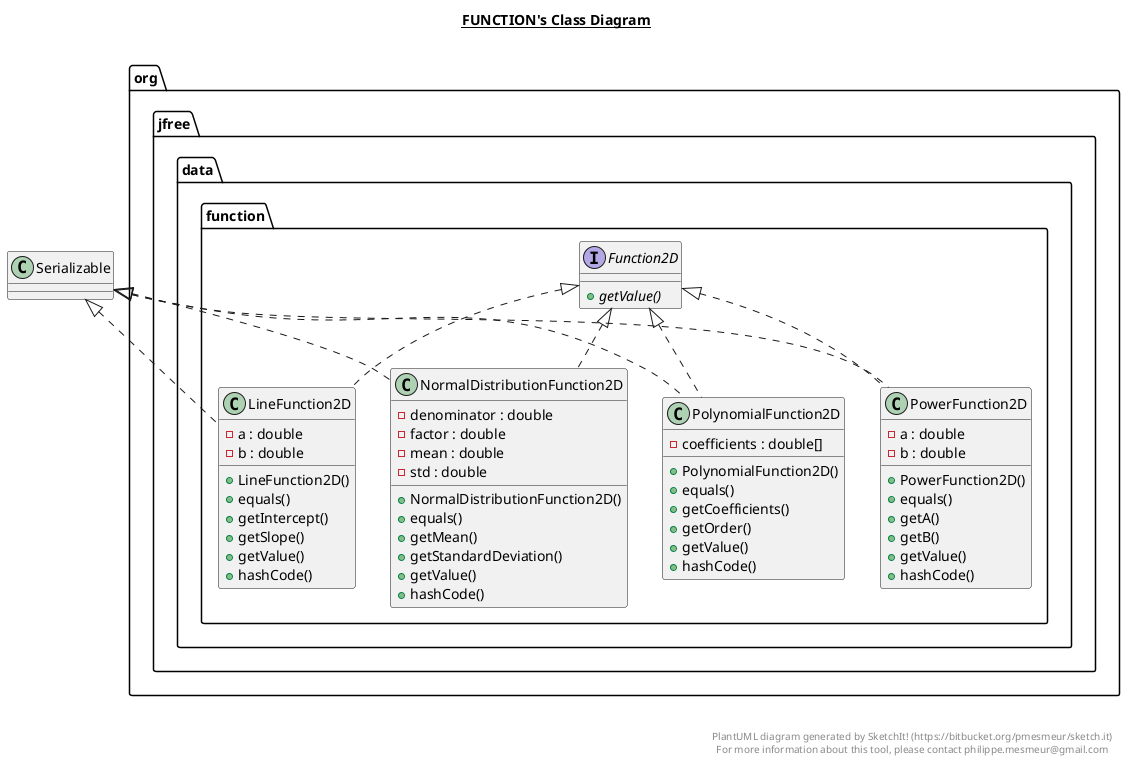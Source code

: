 @startuml

title __FUNCTION's Class Diagram__\n

  namespace org.jfree.data {
    namespace function {
      interface org.jfree.data.function.Function2D {
          {abstract} + getValue()
      }
    }
  }
  

  namespace org.jfree.data {
    namespace function {
      class org.jfree.data.function.LineFunction2D {
          - a : double
          - b : double
          + LineFunction2D()
          + equals()
          + getIntercept()
          + getSlope()
          + getValue()
          + hashCode()
      }
    }
  }
  

  namespace org.jfree.data {
    namespace function {
      class org.jfree.data.function.NormalDistributionFunction2D {
          - denominator : double
          - factor : double
          - mean : double
          - std : double
          + NormalDistributionFunction2D()
          + equals()
          + getMean()
          + getStandardDeviation()
          + getValue()
          + hashCode()
      }
    }
  }
  

  namespace org.jfree.data {
    namespace function {
      class org.jfree.data.function.PolynomialFunction2D {
          - coefficients : double[]
          + PolynomialFunction2D()
          + equals()
          + getCoefficients()
          + getOrder()
          + getValue()
          + hashCode()
      }
    }
  }
  

  namespace org.jfree.data {
    namespace function {
      class org.jfree.data.function.PowerFunction2D {
          - a : double
          - b : double
          + PowerFunction2D()
          + equals()
          + getA()
          + getB()
          + getValue()
          + hashCode()
      }
    }
  }
  

  org.jfree.data.function.LineFunction2D .up.|> Function2D
  org.jfree.data.function.LineFunction2D .up.|> Serializable
  org.jfree.data.function.NormalDistributionFunction2D .up.|> Function2D
  org.jfree.data.function.NormalDistributionFunction2D .up.|> Serializable
  org.jfree.data.function.PolynomialFunction2D .up.|> Function2D
  org.jfree.data.function.PolynomialFunction2D .up.|> Serializable
  org.jfree.data.function.PowerFunction2D .up.|> Function2D
  org.jfree.data.function.PowerFunction2D .up.|> Serializable


right footer


PlantUML diagram generated by SketchIt! (https://bitbucket.org/pmesmeur/sketch.it)
For more information about this tool, please contact philippe.mesmeur@gmail.com
endfooter

@enduml
